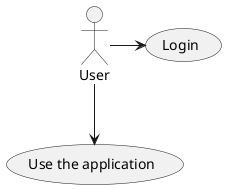 @startuml AppOverviewUseCaseDiagram
'-------------------------
' User part
'-------------------------
(Use the application) as (Use)
User -> (Login)
User --> (Use)

@enduml